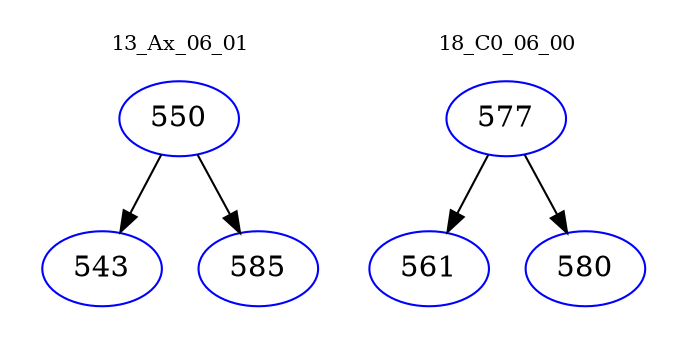 digraph{
subgraph cluster_0 {
color = white
label = "13_Ax_06_01";
fontsize=10;
T0_550 [label="550", color="blue"]
T0_550 -> T0_543 [color="black"]
T0_543 [label="543", color="blue"]
T0_550 -> T0_585 [color="black"]
T0_585 [label="585", color="blue"]
}
subgraph cluster_1 {
color = white
label = "18_C0_06_00";
fontsize=10;
T1_577 [label="577", color="blue"]
T1_577 -> T1_561 [color="black"]
T1_561 [label="561", color="blue"]
T1_577 -> T1_580 [color="black"]
T1_580 [label="580", color="blue"]
}
}
